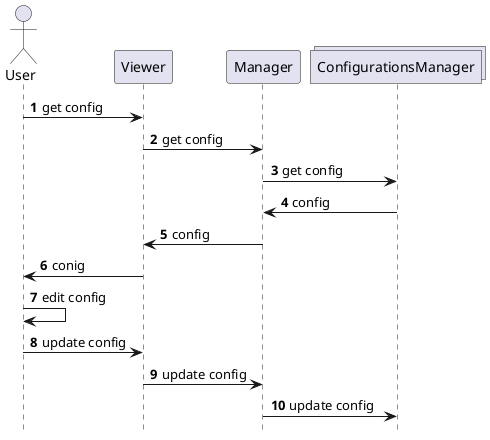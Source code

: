 @startuml
'https://plantuml.com/sequence-diagram

hide footbox
autonumber

actor User as usr
participant Viewer
participant Manager
collections ConfigurationsManager as CM

usr -> Viewer: get config
Viewer -> Manager: get config
Manager -> CM: get config
CM -> Manager: config
Manager -> Viewer: config
Viewer -> usr: conig

usr -> usr: edit config
usr -> Viewer: update config
Viewer -> Manager: update config
Manager -> CM: update config


@enduml